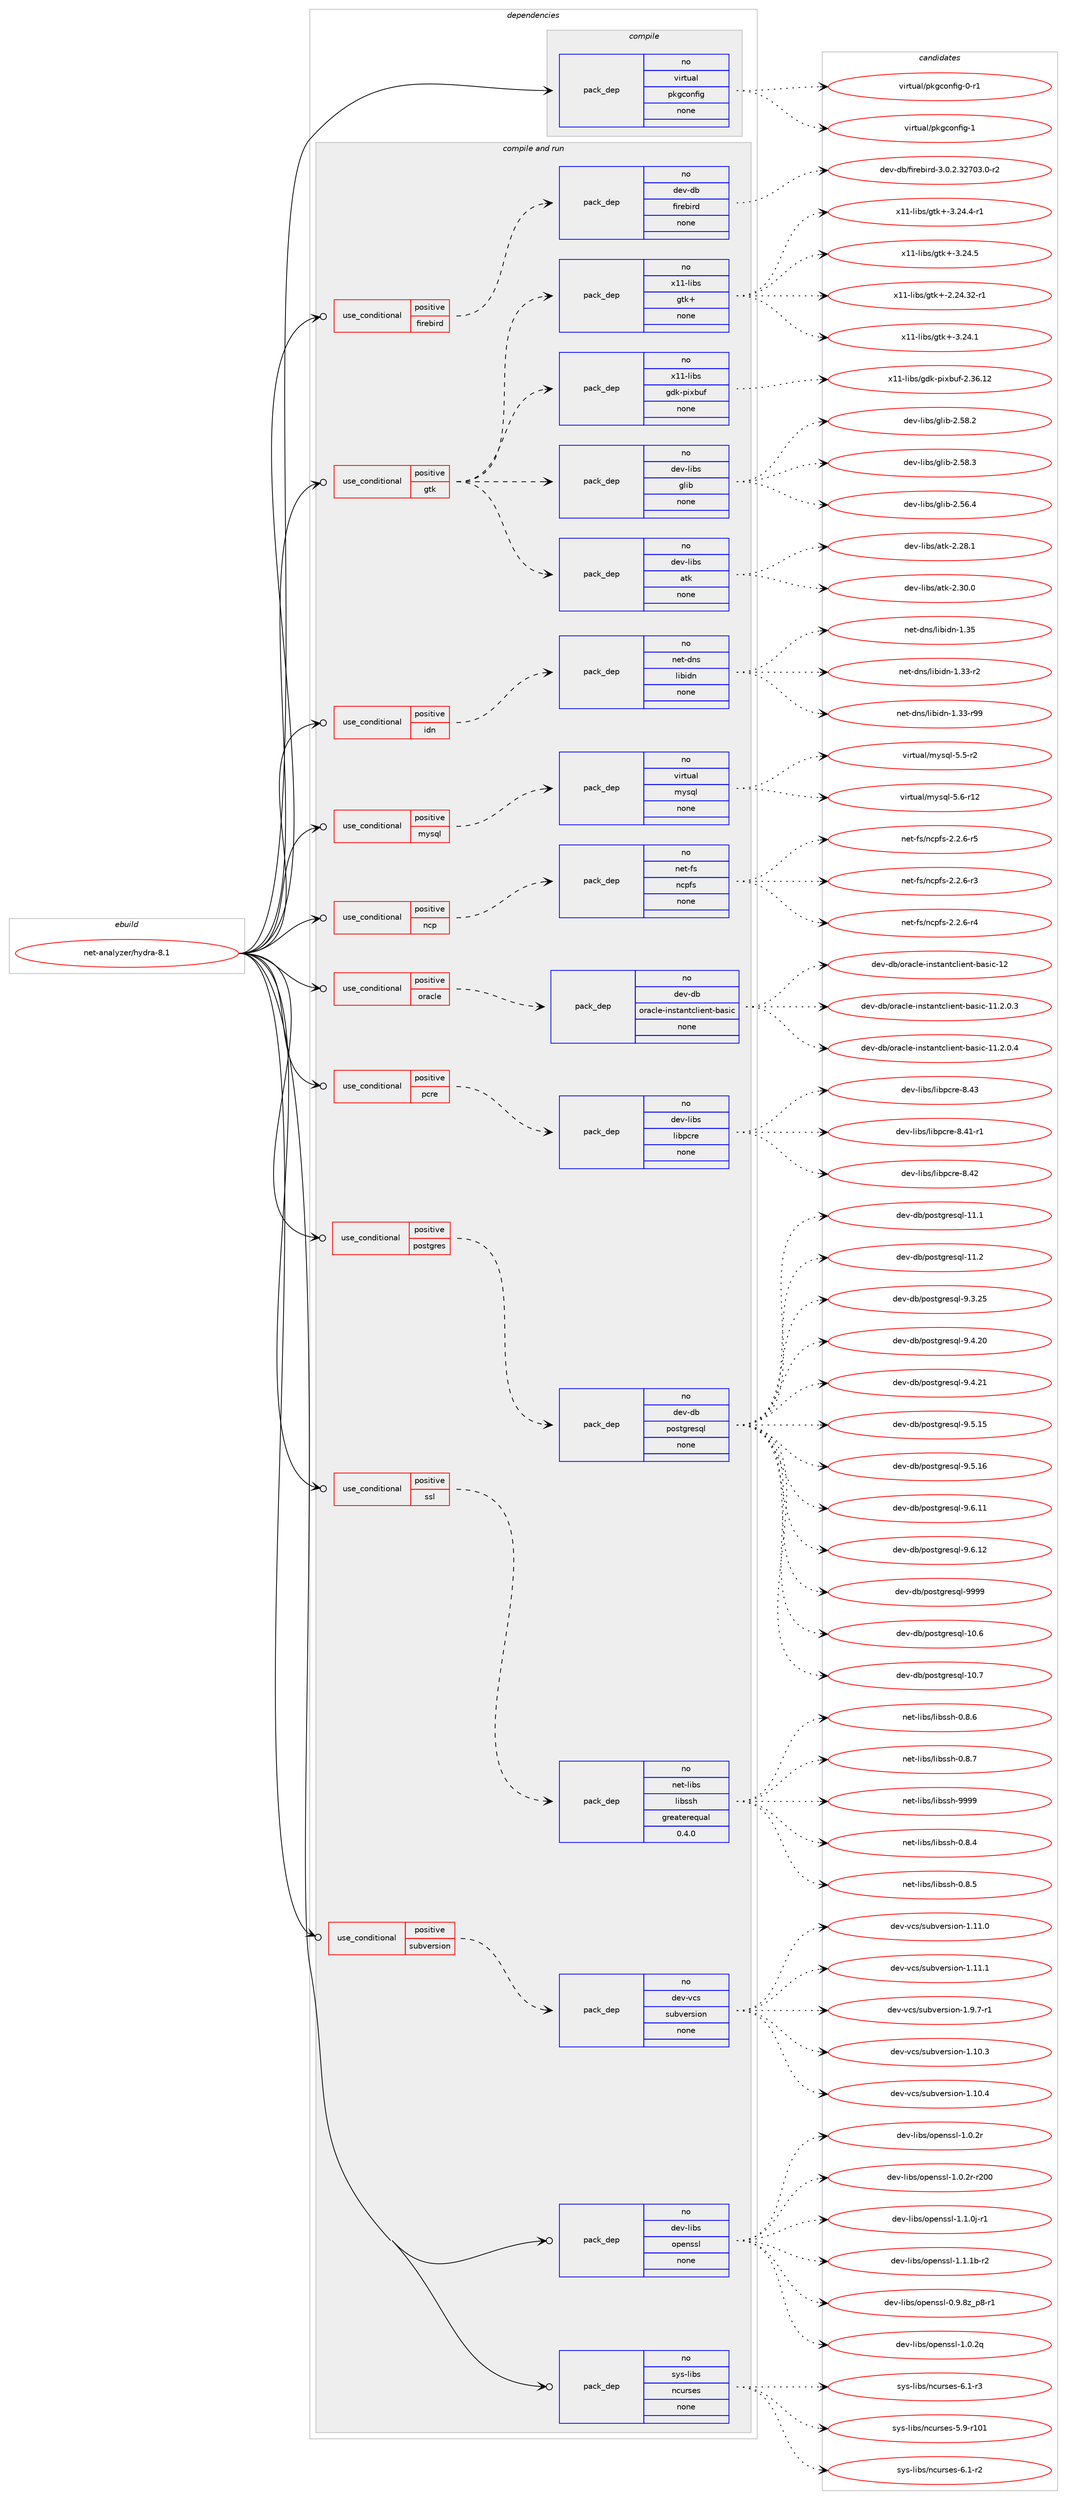 digraph prolog {

# *************
# Graph options
# *************

newrank=true;
concentrate=true;
compound=true;
graph [rankdir=LR,fontname=Helvetica,fontsize=10,ranksep=1.5];#, ranksep=2.5, nodesep=0.2];
edge  [arrowhead=vee];
node  [fontname=Helvetica,fontsize=10];

# **********
# The ebuild
# **********

subgraph cluster_leftcol {
color=gray;
rank=same;
label=<<i>ebuild</i>>;
id [label="net-analyzer/hydra-8.1", color=red, width=4, href="../net-analyzer/hydra-8.1.svg"];
}

# ****************
# The dependencies
# ****************

subgraph cluster_midcol {
color=gray;
label=<<i>dependencies</i>>;
subgraph cluster_compile {
fillcolor="#eeeeee";
style=filled;
label=<<i>compile</i>>;
subgraph pack1174629 {
dependency1642946 [label=<<TABLE BORDER="0" CELLBORDER="1" CELLSPACING="0" CELLPADDING="4" WIDTH="220"><TR><TD ROWSPAN="6" CELLPADDING="30">pack_dep</TD></TR><TR><TD WIDTH="110">no</TD></TR><TR><TD>virtual</TD></TR><TR><TD>pkgconfig</TD></TR><TR><TD>none</TD></TR><TR><TD></TD></TR></TABLE>>, shape=none, color=blue];
}
id:e -> dependency1642946:w [weight=20,style="solid",arrowhead="vee"];
}
subgraph cluster_compileandrun {
fillcolor="#eeeeee";
style=filled;
label=<<i>compile and run</i>>;
subgraph cond441777 {
dependency1642947 [label=<<TABLE BORDER="0" CELLBORDER="1" CELLSPACING="0" CELLPADDING="4"><TR><TD ROWSPAN="3" CELLPADDING="10">use_conditional</TD></TR><TR><TD>positive</TD></TR><TR><TD>firebird</TD></TR></TABLE>>, shape=none, color=red];
subgraph pack1174630 {
dependency1642948 [label=<<TABLE BORDER="0" CELLBORDER="1" CELLSPACING="0" CELLPADDING="4" WIDTH="220"><TR><TD ROWSPAN="6" CELLPADDING="30">pack_dep</TD></TR><TR><TD WIDTH="110">no</TD></TR><TR><TD>dev-db</TD></TR><TR><TD>firebird</TD></TR><TR><TD>none</TD></TR><TR><TD></TD></TR></TABLE>>, shape=none, color=blue];
}
dependency1642947:e -> dependency1642948:w [weight=20,style="dashed",arrowhead="vee"];
}
id:e -> dependency1642947:w [weight=20,style="solid",arrowhead="odotvee"];
subgraph cond441778 {
dependency1642949 [label=<<TABLE BORDER="0" CELLBORDER="1" CELLSPACING="0" CELLPADDING="4"><TR><TD ROWSPAN="3" CELLPADDING="10">use_conditional</TD></TR><TR><TD>positive</TD></TR><TR><TD>gtk</TD></TR></TABLE>>, shape=none, color=red];
subgraph pack1174631 {
dependency1642950 [label=<<TABLE BORDER="0" CELLBORDER="1" CELLSPACING="0" CELLPADDING="4" WIDTH="220"><TR><TD ROWSPAN="6" CELLPADDING="30">pack_dep</TD></TR><TR><TD WIDTH="110">no</TD></TR><TR><TD>dev-libs</TD></TR><TR><TD>atk</TD></TR><TR><TD>none</TD></TR><TR><TD></TD></TR></TABLE>>, shape=none, color=blue];
}
dependency1642949:e -> dependency1642950:w [weight=20,style="dashed",arrowhead="vee"];
subgraph pack1174632 {
dependency1642951 [label=<<TABLE BORDER="0" CELLBORDER="1" CELLSPACING="0" CELLPADDING="4" WIDTH="220"><TR><TD ROWSPAN="6" CELLPADDING="30">pack_dep</TD></TR><TR><TD WIDTH="110">no</TD></TR><TR><TD>dev-libs</TD></TR><TR><TD>glib</TD></TR><TR><TD>none</TD></TR><TR><TD></TD></TR></TABLE>>, shape=none, color=blue];
}
dependency1642949:e -> dependency1642951:w [weight=20,style="dashed",arrowhead="vee"];
subgraph pack1174633 {
dependency1642952 [label=<<TABLE BORDER="0" CELLBORDER="1" CELLSPACING="0" CELLPADDING="4" WIDTH="220"><TR><TD ROWSPAN="6" CELLPADDING="30">pack_dep</TD></TR><TR><TD WIDTH="110">no</TD></TR><TR><TD>x11-libs</TD></TR><TR><TD>gdk-pixbuf</TD></TR><TR><TD>none</TD></TR><TR><TD></TD></TR></TABLE>>, shape=none, color=blue];
}
dependency1642949:e -> dependency1642952:w [weight=20,style="dashed",arrowhead="vee"];
subgraph pack1174634 {
dependency1642953 [label=<<TABLE BORDER="0" CELLBORDER="1" CELLSPACING="0" CELLPADDING="4" WIDTH="220"><TR><TD ROWSPAN="6" CELLPADDING="30">pack_dep</TD></TR><TR><TD WIDTH="110">no</TD></TR><TR><TD>x11-libs</TD></TR><TR><TD>gtk+</TD></TR><TR><TD>none</TD></TR><TR><TD></TD></TR></TABLE>>, shape=none, color=blue];
}
dependency1642949:e -> dependency1642953:w [weight=20,style="dashed",arrowhead="vee"];
}
id:e -> dependency1642949:w [weight=20,style="solid",arrowhead="odotvee"];
subgraph cond441779 {
dependency1642954 [label=<<TABLE BORDER="0" CELLBORDER="1" CELLSPACING="0" CELLPADDING="4"><TR><TD ROWSPAN="3" CELLPADDING="10">use_conditional</TD></TR><TR><TD>positive</TD></TR><TR><TD>idn</TD></TR></TABLE>>, shape=none, color=red];
subgraph pack1174635 {
dependency1642955 [label=<<TABLE BORDER="0" CELLBORDER="1" CELLSPACING="0" CELLPADDING="4" WIDTH="220"><TR><TD ROWSPAN="6" CELLPADDING="30">pack_dep</TD></TR><TR><TD WIDTH="110">no</TD></TR><TR><TD>net-dns</TD></TR><TR><TD>libidn</TD></TR><TR><TD>none</TD></TR><TR><TD></TD></TR></TABLE>>, shape=none, color=blue];
}
dependency1642954:e -> dependency1642955:w [weight=20,style="dashed",arrowhead="vee"];
}
id:e -> dependency1642954:w [weight=20,style="solid",arrowhead="odotvee"];
subgraph cond441780 {
dependency1642956 [label=<<TABLE BORDER="0" CELLBORDER="1" CELLSPACING="0" CELLPADDING="4"><TR><TD ROWSPAN="3" CELLPADDING="10">use_conditional</TD></TR><TR><TD>positive</TD></TR><TR><TD>mysql</TD></TR></TABLE>>, shape=none, color=red];
subgraph pack1174636 {
dependency1642957 [label=<<TABLE BORDER="0" CELLBORDER="1" CELLSPACING="0" CELLPADDING="4" WIDTH="220"><TR><TD ROWSPAN="6" CELLPADDING="30">pack_dep</TD></TR><TR><TD WIDTH="110">no</TD></TR><TR><TD>virtual</TD></TR><TR><TD>mysql</TD></TR><TR><TD>none</TD></TR><TR><TD></TD></TR></TABLE>>, shape=none, color=blue];
}
dependency1642956:e -> dependency1642957:w [weight=20,style="dashed",arrowhead="vee"];
}
id:e -> dependency1642956:w [weight=20,style="solid",arrowhead="odotvee"];
subgraph cond441781 {
dependency1642958 [label=<<TABLE BORDER="0" CELLBORDER="1" CELLSPACING="0" CELLPADDING="4"><TR><TD ROWSPAN="3" CELLPADDING="10">use_conditional</TD></TR><TR><TD>positive</TD></TR><TR><TD>ncp</TD></TR></TABLE>>, shape=none, color=red];
subgraph pack1174637 {
dependency1642959 [label=<<TABLE BORDER="0" CELLBORDER="1" CELLSPACING="0" CELLPADDING="4" WIDTH="220"><TR><TD ROWSPAN="6" CELLPADDING="30">pack_dep</TD></TR><TR><TD WIDTH="110">no</TD></TR><TR><TD>net-fs</TD></TR><TR><TD>ncpfs</TD></TR><TR><TD>none</TD></TR><TR><TD></TD></TR></TABLE>>, shape=none, color=blue];
}
dependency1642958:e -> dependency1642959:w [weight=20,style="dashed",arrowhead="vee"];
}
id:e -> dependency1642958:w [weight=20,style="solid",arrowhead="odotvee"];
subgraph cond441782 {
dependency1642960 [label=<<TABLE BORDER="0" CELLBORDER="1" CELLSPACING="0" CELLPADDING="4"><TR><TD ROWSPAN="3" CELLPADDING="10">use_conditional</TD></TR><TR><TD>positive</TD></TR><TR><TD>oracle</TD></TR></TABLE>>, shape=none, color=red];
subgraph pack1174638 {
dependency1642961 [label=<<TABLE BORDER="0" CELLBORDER="1" CELLSPACING="0" CELLPADDING="4" WIDTH="220"><TR><TD ROWSPAN="6" CELLPADDING="30">pack_dep</TD></TR><TR><TD WIDTH="110">no</TD></TR><TR><TD>dev-db</TD></TR><TR><TD>oracle-instantclient-basic</TD></TR><TR><TD>none</TD></TR><TR><TD></TD></TR></TABLE>>, shape=none, color=blue];
}
dependency1642960:e -> dependency1642961:w [weight=20,style="dashed",arrowhead="vee"];
}
id:e -> dependency1642960:w [weight=20,style="solid",arrowhead="odotvee"];
subgraph cond441783 {
dependency1642962 [label=<<TABLE BORDER="0" CELLBORDER="1" CELLSPACING="0" CELLPADDING="4"><TR><TD ROWSPAN="3" CELLPADDING="10">use_conditional</TD></TR><TR><TD>positive</TD></TR><TR><TD>pcre</TD></TR></TABLE>>, shape=none, color=red];
subgraph pack1174639 {
dependency1642963 [label=<<TABLE BORDER="0" CELLBORDER="1" CELLSPACING="0" CELLPADDING="4" WIDTH="220"><TR><TD ROWSPAN="6" CELLPADDING="30">pack_dep</TD></TR><TR><TD WIDTH="110">no</TD></TR><TR><TD>dev-libs</TD></TR><TR><TD>libpcre</TD></TR><TR><TD>none</TD></TR><TR><TD></TD></TR></TABLE>>, shape=none, color=blue];
}
dependency1642962:e -> dependency1642963:w [weight=20,style="dashed",arrowhead="vee"];
}
id:e -> dependency1642962:w [weight=20,style="solid",arrowhead="odotvee"];
subgraph cond441784 {
dependency1642964 [label=<<TABLE BORDER="0" CELLBORDER="1" CELLSPACING="0" CELLPADDING="4"><TR><TD ROWSPAN="3" CELLPADDING="10">use_conditional</TD></TR><TR><TD>positive</TD></TR><TR><TD>postgres</TD></TR></TABLE>>, shape=none, color=red];
subgraph pack1174640 {
dependency1642965 [label=<<TABLE BORDER="0" CELLBORDER="1" CELLSPACING="0" CELLPADDING="4" WIDTH="220"><TR><TD ROWSPAN="6" CELLPADDING="30">pack_dep</TD></TR><TR><TD WIDTH="110">no</TD></TR><TR><TD>dev-db</TD></TR><TR><TD>postgresql</TD></TR><TR><TD>none</TD></TR><TR><TD></TD></TR></TABLE>>, shape=none, color=blue];
}
dependency1642964:e -> dependency1642965:w [weight=20,style="dashed",arrowhead="vee"];
}
id:e -> dependency1642964:w [weight=20,style="solid",arrowhead="odotvee"];
subgraph cond441785 {
dependency1642966 [label=<<TABLE BORDER="0" CELLBORDER="1" CELLSPACING="0" CELLPADDING="4"><TR><TD ROWSPAN="3" CELLPADDING="10">use_conditional</TD></TR><TR><TD>positive</TD></TR><TR><TD>ssl</TD></TR></TABLE>>, shape=none, color=red];
subgraph pack1174641 {
dependency1642967 [label=<<TABLE BORDER="0" CELLBORDER="1" CELLSPACING="0" CELLPADDING="4" WIDTH="220"><TR><TD ROWSPAN="6" CELLPADDING="30">pack_dep</TD></TR><TR><TD WIDTH="110">no</TD></TR><TR><TD>net-libs</TD></TR><TR><TD>libssh</TD></TR><TR><TD>greaterequal</TD></TR><TR><TD>0.4.0</TD></TR></TABLE>>, shape=none, color=blue];
}
dependency1642966:e -> dependency1642967:w [weight=20,style="dashed",arrowhead="vee"];
}
id:e -> dependency1642966:w [weight=20,style="solid",arrowhead="odotvee"];
subgraph cond441786 {
dependency1642968 [label=<<TABLE BORDER="0" CELLBORDER="1" CELLSPACING="0" CELLPADDING="4"><TR><TD ROWSPAN="3" CELLPADDING="10">use_conditional</TD></TR><TR><TD>positive</TD></TR><TR><TD>subversion</TD></TR></TABLE>>, shape=none, color=red];
subgraph pack1174642 {
dependency1642969 [label=<<TABLE BORDER="0" CELLBORDER="1" CELLSPACING="0" CELLPADDING="4" WIDTH="220"><TR><TD ROWSPAN="6" CELLPADDING="30">pack_dep</TD></TR><TR><TD WIDTH="110">no</TD></TR><TR><TD>dev-vcs</TD></TR><TR><TD>subversion</TD></TR><TR><TD>none</TD></TR><TR><TD></TD></TR></TABLE>>, shape=none, color=blue];
}
dependency1642968:e -> dependency1642969:w [weight=20,style="dashed",arrowhead="vee"];
}
id:e -> dependency1642968:w [weight=20,style="solid",arrowhead="odotvee"];
subgraph pack1174643 {
dependency1642970 [label=<<TABLE BORDER="0" CELLBORDER="1" CELLSPACING="0" CELLPADDING="4" WIDTH="220"><TR><TD ROWSPAN="6" CELLPADDING="30">pack_dep</TD></TR><TR><TD WIDTH="110">no</TD></TR><TR><TD>dev-libs</TD></TR><TR><TD>openssl</TD></TR><TR><TD>none</TD></TR><TR><TD></TD></TR></TABLE>>, shape=none, color=blue];
}
id:e -> dependency1642970:w [weight=20,style="solid",arrowhead="odotvee"];
subgraph pack1174644 {
dependency1642971 [label=<<TABLE BORDER="0" CELLBORDER="1" CELLSPACING="0" CELLPADDING="4" WIDTH="220"><TR><TD ROWSPAN="6" CELLPADDING="30">pack_dep</TD></TR><TR><TD WIDTH="110">no</TD></TR><TR><TD>sys-libs</TD></TR><TR><TD>ncurses</TD></TR><TR><TD>none</TD></TR><TR><TD></TD></TR></TABLE>>, shape=none, color=blue];
}
id:e -> dependency1642971:w [weight=20,style="solid",arrowhead="odotvee"];
}
subgraph cluster_run {
fillcolor="#eeeeee";
style=filled;
label=<<i>run</i>>;
}
}

# **************
# The candidates
# **************

subgraph cluster_choices {
rank=same;
color=gray;
label=<<i>candidates</i>>;

subgraph choice1174629 {
color=black;
nodesep=1;
choice11810511411611797108471121071039911111010210510345484511449 [label="virtual/pkgconfig-0-r1", color=red, width=4,href="../virtual/pkgconfig-0-r1.svg"];
choice1181051141161179710847112107103991111101021051034549 [label="virtual/pkgconfig-1", color=red, width=4,href="../virtual/pkgconfig-1.svg"];
dependency1642946:e -> choice11810511411611797108471121071039911111010210510345484511449:w [style=dotted,weight="100"];
dependency1642946:e -> choice1181051141161179710847112107103991111101021051034549:w [style=dotted,weight="100"];
}
subgraph choice1174630 {
color=black;
nodesep=1;
choice1001011184510098471021051141019810511410045514648465046515055485146484511450 [label="dev-db/firebird-3.0.2.32703.0-r2", color=red, width=4,href="../dev-db/firebird-3.0.2.32703.0-r2.svg"];
dependency1642948:e -> choice1001011184510098471021051141019810511410045514648465046515055485146484511450:w [style=dotted,weight="100"];
}
subgraph choice1174631 {
color=black;
nodesep=1;
choice1001011184510810598115479711610745504650564649 [label="dev-libs/atk-2.28.1", color=red, width=4,href="../dev-libs/atk-2.28.1.svg"];
choice1001011184510810598115479711610745504651484648 [label="dev-libs/atk-2.30.0", color=red, width=4,href="../dev-libs/atk-2.30.0.svg"];
dependency1642950:e -> choice1001011184510810598115479711610745504650564649:w [style=dotted,weight="100"];
dependency1642950:e -> choice1001011184510810598115479711610745504651484648:w [style=dotted,weight="100"];
}
subgraph choice1174632 {
color=black;
nodesep=1;
choice1001011184510810598115471031081059845504653544652 [label="dev-libs/glib-2.56.4", color=red, width=4,href="../dev-libs/glib-2.56.4.svg"];
choice1001011184510810598115471031081059845504653564650 [label="dev-libs/glib-2.58.2", color=red, width=4,href="../dev-libs/glib-2.58.2.svg"];
choice1001011184510810598115471031081059845504653564651 [label="dev-libs/glib-2.58.3", color=red, width=4,href="../dev-libs/glib-2.58.3.svg"];
dependency1642951:e -> choice1001011184510810598115471031081059845504653544652:w [style=dotted,weight="100"];
dependency1642951:e -> choice1001011184510810598115471031081059845504653564650:w [style=dotted,weight="100"];
dependency1642951:e -> choice1001011184510810598115471031081059845504653564651:w [style=dotted,weight="100"];
}
subgraph choice1174633 {
color=black;
nodesep=1;
choice120494945108105981154710310010745112105120981171024550465154464950 [label="x11-libs/gdk-pixbuf-2.36.12", color=red, width=4,href="../x11-libs/gdk-pixbuf-2.36.12.svg"];
dependency1642952:e -> choice120494945108105981154710310010745112105120981171024550465154464950:w [style=dotted,weight="100"];
}
subgraph choice1174634 {
color=black;
nodesep=1;
choice12049494510810598115471031161074345504650524651504511449 [label="x11-libs/gtk+-2.24.32-r1", color=red, width=4,href="../x11-libs/gtk+-2.24.32-r1.svg"];
choice12049494510810598115471031161074345514650524649 [label="x11-libs/gtk+-3.24.1", color=red, width=4,href="../x11-libs/gtk+-3.24.1.svg"];
choice120494945108105981154710311610743455146505246524511449 [label="x11-libs/gtk+-3.24.4-r1", color=red, width=4,href="../x11-libs/gtk+-3.24.4-r1.svg"];
choice12049494510810598115471031161074345514650524653 [label="x11-libs/gtk+-3.24.5", color=red, width=4,href="../x11-libs/gtk+-3.24.5.svg"];
dependency1642953:e -> choice12049494510810598115471031161074345504650524651504511449:w [style=dotted,weight="100"];
dependency1642953:e -> choice12049494510810598115471031161074345514650524649:w [style=dotted,weight="100"];
dependency1642953:e -> choice120494945108105981154710311610743455146505246524511449:w [style=dotted,weight="100"];
dependency1642953:e -> choice12049494510810598115471031161074345514650524653:w [style=dotted,weight="100"];
}
subgraph choice1174635 {
color=black;
nodesep=1;
choice11010111645100110115471081059810510011045494651514511450 [label="net-dns/libidn-1.33-r2", color=red, width=4,href="../net-dns/libidn-1.33-r2.svg"];
choice1101011164510011011547108105981051001104549465151451145757 [label="net-dns/libidn-1.33-r99", color=red, width=4,href="../net-dns/libidn-1.33-r99.svg"];
choice1101011164510011011547108105981051001104549465153 [label="net-dns/libidn-1.35", color=red, width=4,href="../net-dns/libidn-1.35.svg"];
dependency1642955:e -> choice11010111645100110115471081059810510011045494651514511450:w [style=dotted,weight="100"];
dependency1642955:e -> choice1101011164510011011547108105981051001104549465151451145757:w [style=dotted,weight="100"];
dependency1642955:e -> choice1101011164510011011547108105981051001104549465153:w [style=dotted,weight="100"];
}
subgraph choice1174636 {
color=black;
nodesep=1;
choice1181051141161179710847109121115113108455346534511450 [label="virtual/mysql-5.5-r2", color=red, width=4,href="../virtual/mysql-5.5-r2.svg"];
choice118105114116117971084710912111511310845534654451144950 [label="virtual/mysql-5.6-r12", color=red, width=4,href="../virtual/mysql-5.6-r12.svg"];
dependency1642957:e -> choice1181051141161179710847109121115113108455346534511450:w [style=dotted,weight="100"];
dependency1642957:e -> choice118105114116117971084710912111511310845534654451144950:w [style=dotted,weight="100"];
}
subgraph choice1174637 {
color=black;
nodesep=1;
choice1101011164510211547110991121021154550465046544511451 [label="net-fs/ncpfs-2.2.6-r3", color=red, width=4,href="../net-fs/ncpfs-2.2.6-r3.svg"];
choice1101011164510211547110991121021154550465046544511452 [label="net-fs/ncpfs-2.2.6-r4", color=red, width=4,href="../net-fs/ncpfs-2.2.6-r4.svg"];
choice1101011164510211547110991121021154550465046544511453 [label="net-fs/ncpfs-2.2.6-r5", color=red, width=4,href="../net-fs/ncpfs-2.2.6-r5.svg"];
dependency1642959:e -> choice1101011164510211547110991121021154550465046544511451:w [style=dotted,weight="100"];
dependency1642959:e -> choice1101011164510211547110991121021154550465046544511452:w [style=dotted,weight="100"];
dependency1642959:e -> choice1101011164510211547110991121021154550465046544511453:w [style=dotted,weight="100"];
}
subgraph choice1174638 {
color=black;
nodesep=1;
choice100101118451009847111114979910810145105110115116971101169910810510111011645989711510599454949465046484651 [label="dev-db/oracle-instantclient-basic-11.2.0.3", color=red, width=4,href="../dev-db/oracle-instantclient-basic-11.2.0.3.svg"];
choice100101118451009847111114979910810145105110115116971101169910810510111011645989711510599454949465046484652 [label="dev-db/oracle-instantclient-basic-11.2.0.4", color=red, width=4,href="../dev-db/oracle-instantclient-basic-11.2.0.4.svg"];
choice100101118451009847111114979910810145105110115116971101169910810510111011645989711510599454950 [label="dev-db/oracle-instantclient-basic-12", color=red, width=4,href="../dev-db/oracle-instantclient-basic-12.svg"];
dependency1642961:e -> choice100101118451009847111114979910810145105110115116971101169910810510111011645989711510599454949465046484651:w [style=dotted,weight="100"];
dependency1642961:e -> choice100101118451009847111114979910810145105110115116971101169910810510111011645989711510599454949465046484652:w [style=dotted,weight="100"];
dependency1642961:e -> choice100101118451009847111114979910810145105110115116971101169910810510111011645989711510599454950:w [style=dotted,weight="100"];
}
subgraph choice1174639 {
color=black;
nodesep=1;
choice100101118451081059811547108105981129911410145564652494511449 [label="dev-libs/libpcre-8.41-r1", color=red, width=4,href="../dev-libs/libpcre-8.41-r1.svg"];
choice10010111845108105981154710810598112991141014556465250 [label="dev-libs/libpcre-8.42", color=red, width=4,href="../dev-libs/libpcre-8.42.svg"];
choice10010111845108105981154710810598112991141014556465251 [label="dev-libs/libpcre-8.43", color=red, width=4,href="../dev-libs/libpcre-8.43.svg"];
dependency1642963:e -> choice100101118451081059811547108105981129911410145564652494511449:w [style=dotted,weight="100"];
dependency1642963:e -> choice10010111845108105981154710810598112991141014556465250:w [style=dotted,weight="100"];
dependency1642963:e -> choice10010111845108105981154710810598112991141014556465251:w [style=dotted,weight="100"];
}
subgraph choice1174640 {
color=black;
nodesep=1;
choice1001011184510098471121111151161031141011151131084549484654 [label="dev-db/postgresql-10.6", color=red, width=4,href="../dev-db/postgresql-10.6.svg"];
choice1001011184510098471121111151161031141011151131084549484655 [label="dev-db/postgresql-10.7", color=red, width=4,href="../dev-db/postgresql-10.7.svg"];
choice1001011184510098471121111151161031141011151131084549494649 [label="dev-db/postgresql-11.1", color=red, width=4,href="../dev-db/postgresql-11.1.svg"];
choice1001011184510098471121111151161031141011151131084549494650 [label="dev-db/postgresql-11.2", color=red, width=4,href="../dev-db/postgresql-11.2.svg"];
choice10010111845100984711211111511610311410111511310845574651465053 [label="dev-db/postgresql-9.3.25", color=red, width=4,href="../dev-db/postgresql-9.3.25.svg"];
choice10010111845100984711211111511610311410111511310845574652465048 [label="dev-db/postgresql-9.4.20", color=red, width=4,href="../dev-db/postgresql-9.4.20.svg"];
choice10010111845100984711211111511610311410111511310845574652465049 [label="dev-db/postgresql-9.4.21", color=red, width=4,href="../dev-db/postgresql-9.4.21.svg"];
choice10010111845100984711211111511610311410111511310845574653464953 [label="dev-db/postgresql-9.5.15", color=red, width=4,href="../dev-db/postgresql-9.5.15.svg"];
choice10010111845100984711211111511610311410111511310845574653464954 [label="dev-db/postgresql-9.5.16", color=red, width=4,href="../dev-db/postgresql-9.5.16.svg"];
choice10010111845100984711211111511610311410111511310845574654464949 [label="dev-db/postgresql-9.6.11", color=red, width=4,href="../dev-db/postgresql-9.6.11.svg"];
choice10010111845100984711211111511610311410111511310845574654464950 [label="dev-db/postgresql-9.6.12", color=red, width=4,href="../dev-db/postgresql-9.6.12.svg"];
choice1001011184510098471121111151161031141011151131084557575757 [label="dev-db/postgresql-9999", color=red, width=4,href="../dev-db/postgresql-9999.svg"];
dependency1642965:e -> choice1001011184510098471121111151161031141011151131084549484654:w [style=dotted,weight="100"];
dependency1642965:e -> choice1001011184510098471121111151161031141011151131084549484655:w [style=dotted,weight="100"];
dependency1642965:e -> choice1001011184510098471121111151161031141011151131084549494649:w [style=dotted,weight="100"];
dependency1642965:e -> choice1001011184510098471121111151161031141011151131084549494650:w [style=dotted,weight="100"];
dependency1642965:e -> choice10010111845100984711211111511610311410111511310845574651465053:w [style=dotted,weight="100"];
dependency1642965:e -> choice10010111845100984711211111511610311410111511310845574652465048:w [style=dotted,weight="100"];
dependency1642965:e -> choice10010111845100984711211111511610311410111511310845574652465049:w [style=dotted,weight="100"];
dependency1642965:e -> choice10010111845100984711211111511610311410111511310845574653464953:w [style=dotted,weight="100"];
dependency1642965:e -> choice10010111845100984711211111511610311410111511310845574653464954:w [style=dotted,weight="100"];
dependency1642965:e -> choice10010111845100984711211111511610311410111511310845574654464949:w [style=dotted,weight="100"];
dependency1642965:e -> choice10010111845100984711211111511610311410111511310845574654464950:w [style=dotted,weight="100"];
dependency1642965:e -> choice1001011184510098471121111151161031141011151131084557575757:w [style=dotted,weight="100"];
}
subgraph choice1174641 {
color=black;
nodesep=1;
choice11010111645108105981154710810598115115104454846564652 [label="net-libs/libssh-0.8.4", color=red, width=4,href="../net-libs/libssh-0.8.4.svg"];
choice11010111645108105981154710810598115115104454846564653 [label="net-libs/libssh-0.8.5", color=red, width=4,href="../net-libs/libssh-0.8.5.svg"];
choice11010111645108105981154710810598115115104454846564654 [label="net-libs/libssh-0.8.6", color=red, width=4,href="../net-libs/libssh-0.8.6.svg"];
choice11010111645108105981154710810598115115104454846564655 [label="net-libs/libssh-0.8.7", color=red, width=4,href="../net-libs/libssh-0.8.7.svg"];
choice110101116451081059811547108105981151151044557575757 [label="net-libs/libssh-9999", color=red, width=4,href="../net-libs/libssh-9999.svg"];
dependency1642967:e -> choice11010111645108105981154710810598115115104454846564652:w [style=dotted,weight="100"];
dependency1642967:e -> choice11010111645108105981154710810598115115104454846564653:w [style=dotted,weight="100"];
dependency1642967:e -> choice11010111645108105981154710810598115115104454846564654:w [style=dotted,weight="100"];
dependency1642967:e -> choice11010111645108105981154710810598115115104454846564655:w [style=dotted,weight="100"];
dependency1642967:e -> choice110101116451081059811547108105981151151044557575757:w [style=dotted,weight="100"];
}
subgraph choice1174642 {
color=black;
nodesep=1;
choice1001011184511899115471151179811810111411510511111045494649484651 [label="dev-vcs/subversion-1.10.3", color=red, width=4,href="../dev-vcs/subversion-1.10.3.svg"];
choice1001011184511899115471151179811810111411510511111045494649484652 [label="dev-vcs/subversion-1.10.4", color=red, width=4,href="../dev-vcs/subversion-1.10.4.svg"];
choice1001011184511899115471151179811810111411510511111045494649494648 [label="dev-vcs/subversion-1.11.0", color=red, width=4,href="../dev-vcs/subversion-1.11.0.svg"];
choice1001011184511899115471151179811810111411510511111045494649494649 [label="dev-vcs/subversion-1.11.1", color=red, width=4,href="../dev-vcs/subversion-1.11.1.svg"];
choice100101118451189911547115117981181011141151051111104549465746554511449 [label="dev-vcs/subversion-1.9.7-r1", color=red, width=4,href="../dev-vcs/subversion-1.9.7-r1.svg"];
dependency1642969:e -> choice1001011184511899115471151179811810111411510511111045494649484651:w [style=dotted,weight="100"];
dependency1642969:e -> choice1001011184511899115471151179811810111411510511111045494649484652:w [style=dotted,weight="100"];
dependency1642969:e -> choice1001011184511899115471151179811810111411510511111045494649494648:w [style=dotted,weight="100"];
dependency1642969:e -> choice1001011184511899115471151179811810111411510511111045494649494649:w [style=dotted,weight="100"];
dependency1642969:e -> choice100101118451189911547115117981181011141151051111104549465746554511449:w [style=dotted,weight="100"];
}
subgraph choice1174643 {
color=black;
nodesep=1;
choice10010111845108105981154711111210111011511510845484657465612295112564511449 [label="dev-libs/openssl-0.9.8z_p8-r1", color=red, width=4,href="../dev-libs/openssl-0.9.8z_p8-r1.svg"];
choice100101118451081059811547111112101110115115108454946484650113 [label="dev-libs/openssl-1.0.2q", color=red, width=4,href="../dev-libs/openssl-1.0.2q.svg"];
choice100101118451081059811547111112101110115115108454946484650114 [label="dev-libs/openssl-1.0.2r", color=red, width=4,href="../dev-libs/openssl-1.0.2r.svg"];
choice10010111845108105981154711111210111011511510845494648465011445114504848 [label="dev-libs/openssl-1.0.2r-r200", color=red, width=4,href="../dev-libs/openssl-1.0.2r-r200.svg"];
choice1001011184510810598115471111121011101151151084549464946481064511449 [label="dev-libs/openssl-1.1.0j-r1", color=red, width=4,href="../dev-libs/openssl-1.1.0j-r1.svg"];
choice100101118451081059811547111112101110115115108454946494649984511450 [label="dev-libs/openssl-1.1.1b-r2", color=red, width=4,href="../dev-libs/openssl-1.1.1b-r2.svg"];
dependency1642970:e -> choice10010111845108105981154711111210111011511510845484657465612295112564511449:w [style=dotted,weight="100"];
dependency1642970:e -> choice100101118451081059811547111112101110115115108454946484650113:w [style=dotted,weight="100"];
dependency1642970:e -> choice100101118451081059811547111112101110115115108454946484650114:w [style=dotted,weight="100"];
dependency1642970:e -> choice10010111845108105981154711111210111011511510845494648465011445114504848:w [style=dotted,weight="100"];
dependency1642970:e -> choice1001011184510810598115471111121011101151151084549464946481064511449:w [style=dotted,weight="100"];
dependency1642970:e -> choice100101118451081059811547111112101110115115108454946494649984511450:w [style=dotted,weight="100"];
}
subgraph choice1174644 {
color=black;
nodesep=1;
choice115121115451081059811547110991171141151011154553465745114494849 [label="sys-libs/ncurses-5.9-r101", color=red, width=4,href="../sys-libs/ncurses-5.9-r101.svg"];
choice11512111545108105981154711099117114115101115455446494511450 [label="sys-libs/ncurses-6.1-r2", color=red, width=4,href="../sys-libs/ncurses-6.1-r2.svg"];
choice11512111545108105981154711099117114115101115455446494511451 [label="sys-libs/ncurses-6.1-r3", color=red, width=4,href="../sys-libs/ncurses-6.1-r3.svg"];
dependency1642971:e -> choice115121115451081059811547110991171141151011154553465745114494849:w [style=dotted,weight="100"];
dependency1642971:e -> choice11512111545108105981154711099117114115101115455446494511450:w [style=dotted,weight="100"];
dependency1642971:e -> choice11512111545108105981154711099117114115101115455446494511451:w [style=dotted,weight="100"];
}
}

}
